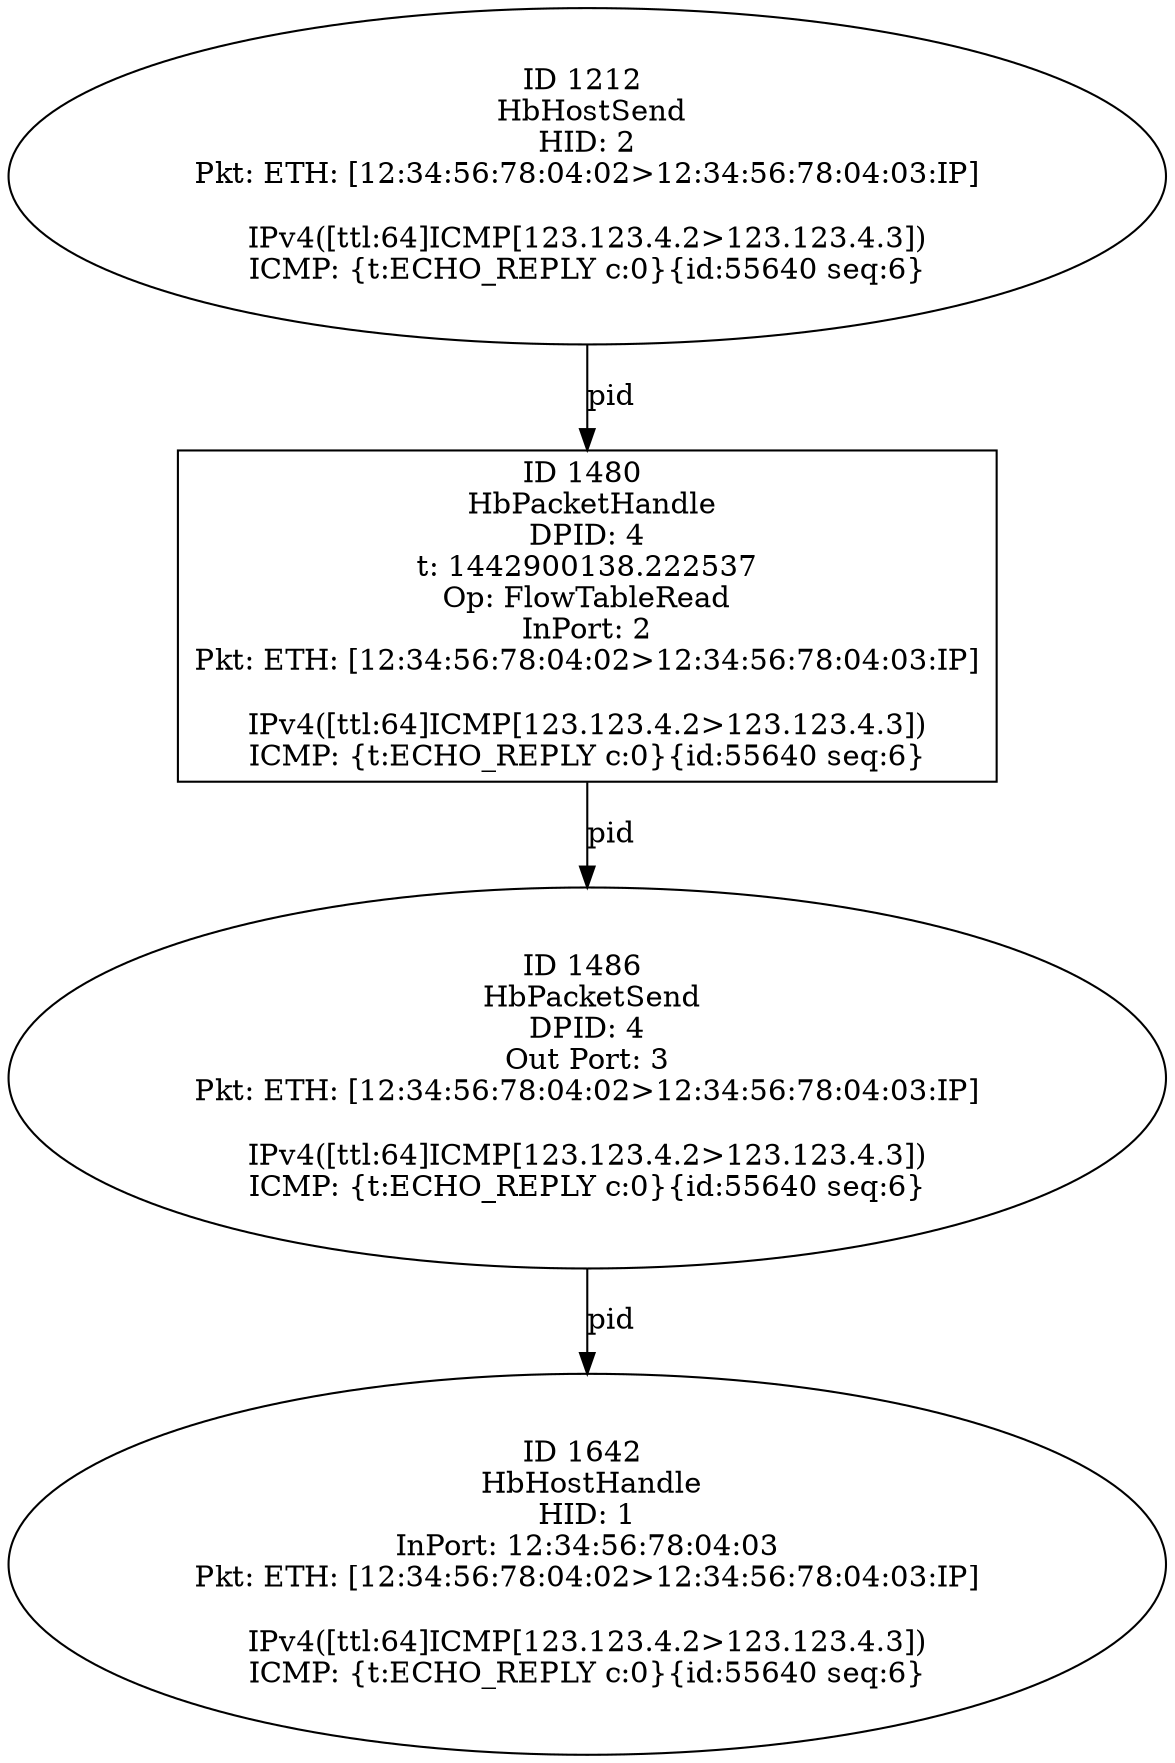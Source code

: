 strict digraph G {
1480 [shape=box, event=<hb_events.HbPacketHandle object at 0x1079ee050>, label="ID 1480 
 HbPacketHandle
DPID: 4
t: 1442900138.222537
Op: FlowTableRead
InPort: 2
Pkt: ETH: [12:34:56:78:04:02>12:34:56:78:04:03:IP]

IPv4([ttl:64]ICMP[123.123.4.2>123.123.4.3])
ICMP: {t:ECHO_REPLY c:0}{id:55640 seq:6}"];
1642 [shape=oval, event=<hb_events.HbHostHandle object at 0x107a204d0>, label="ID 1642 
 HbHostHandle
HID: 1
InPort: 12:34:56:78:04:03
Pkt: ETH: [12:34:56:78:04:02>12:34:56:78:04:03:IP]

IPv4([ttl:64]ICMP[123.123.4.2>123.123.4.3])
ICMP: {t:ECHO_REPLY c:0}{id:55640 seq:6}"];
1212 [shape=oval, event=<hb_events.HbHostSend object at 0x1079bb610>, label="ID 1212 
 HbHostSend
HID: 2
Pkt: ETH: [12:34:56:78:04:02>12:34:56:78:04:03:IP]

IPv4([ttl:64]ICMP[123.123.4.2>123.123.4.3])
ICMP: {t:ECHO_REPLY c:0}{id:55640 seq:6}"];
1486 [shape=oval, event=<hb_events.HbPacketSend object at 0x1079ee4d0>, label="ID 1486 
 HbPacketSend
DPID: 4
Out Port: 3
Pkt: ETH: [12:34:56:78:04:02>12:34:56:78:04:03:IP]

IPv4([ttl:64]ICMP[123.123.4.2>123.123.4.3])
ICMP: {t:ECHO_REPLY c:0}{id:55640 seq:6}"];
1480 -> 1486  [rel=pid, label=pid];
1212 -> 1480  [rel=pid, label=pid];
1486 -> 1642  [rel=pid, label=pid];
}
